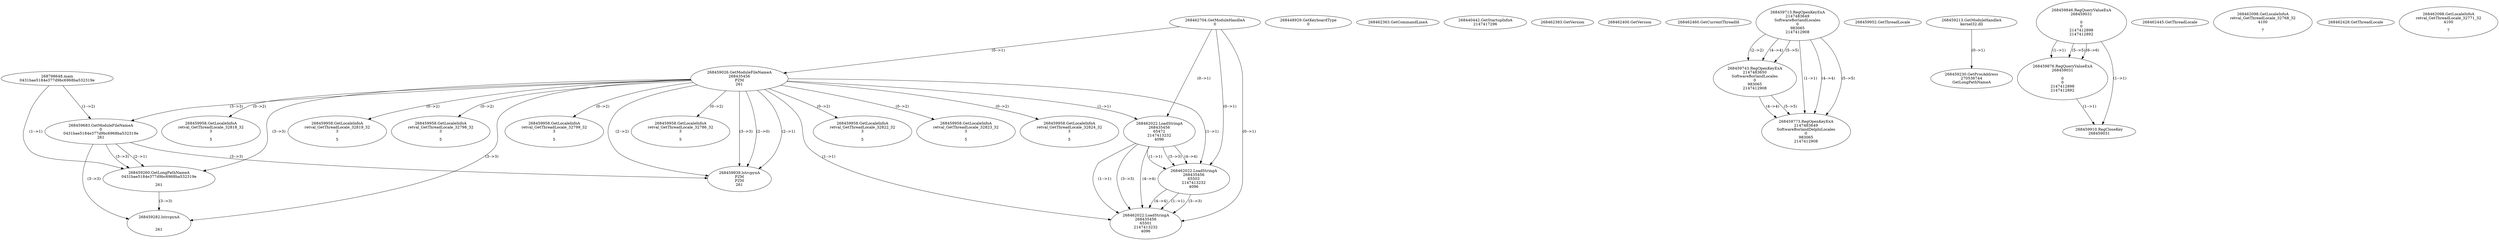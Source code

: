 // Global SCDG with merge call
digraph {
	0 [label="268798648.main
0431bae5184e377d9bc6968ba532319e"]
	1 [label="268462704.GetModuleHandleA
0"]
	2 [label="268448929.GetKeyboardType
0"]
	3 [label="268462363.GetCommandLineA
"]
	4 [label="268440442.GetStartupInfoA
2147417296"]
	5 [label="268462383.GetVersion
"]
	6 [label="268462400.GetVersion
"]
	7 [label="268462460.GetCurrentThreadId
"]
	8 [label="268459026.GetModuleFileNameA
268435456
PZM
261"]
	1 -> 8 [label="(0-->1)"]
	9 [label="268459683.GetModuleFileNameA
0
0431bae5184e377d9bc6968ba532319e
261"]
	0 -> 9 [label="(1-->2)"]
	8 -> 9 [label="(3-->3)"]
	10 [label="268459713.RegOpenKeyExA
2147483649
Software\Borland\Locales
0
983065
2147412908"]
	11 [label="268459743.RegOpenKeyExA
2147483650
Software\Borland\Locales
0
983065
2147412908"]
	10 -> 11 [label="(2-->2)"]
	10 -> 11 [label="(4-->4)"]
	10 -> 11 [label="(5-->5)"]
	12 [label="268459773.RegOpenKeyExA
2147483649
Software\Borland\Delphi\Locales
0
983065
2147412908"]
	10 -> 12 [label="(1-->1)"]
	10 -> 12 [label="(4-->4)"]
	11 -> 12 [label="(4-->4)"]
	10 -> 12 [label="(5-->5)"]
	11 -> 12 [label="(5-->5)"]
	13 [label="268459939.lstrcpynA
PZM
PZM
261"]
	8 -> 13 [label="(2-->1)"]
	8 -> 13 [label="(2-->2)"]
	8 -> 13 [label="(3-->3)"]
	9 -> 13 [label="(3-->3)"]
	8 -> 13 [label="(2-->0)"]
	14 [label="268459952.GetThreadLocale
"]
	15 [label="268459958.GetLocaleInfoA
retval_GetThreadLocale_32822_32
3

5"]
	8 -> 15 [label="(0-->2)"]
	16 [label="268462022.LoadStringA
268435456
65472
2147413232
4096"]
	1 -> 16 [label="(0-->1)"]
	8 -> 16 [label="(1-->1)"]
	17 [label="268459213.GetModuleHandleA
kernel32.dll"]
	18 [label="268459230.GetProcAddress
270536744
GetLongPathNameA"]
	17 -> 18 [label="(0-->1)"]
	19 [label="268459260.GetLongPathNameA
0431bae5184e377d9bc6968ba532319e

261"]
	0 -> 19 [label="(1-->1)"]
	9 -> 19 [label="(2-->1)"]
	8 -> 19 [label="(3-->3)"]
	9 -> 19 [label="(3-->3)"]
	20 [label="268459282.lstrcpynA


261"]
	8 -> 20 [label="(3-->3)"]
	9 -> 20 [label="(3-->3)"]
	19 -> 20 [label="(3-->3)"]
	21 [label="268459846.RegQueryValueExA
268459031

0
0
2147412898
2147412892"]
	22 [label="268459876.RegQueryValueExA
268459031

0
0
2147412898
2147412892"]
	21 -> 22 [label="(1-->1)"]
	21 -> 22 [label="(5-->5)"]
	21 -> 22 [label="(6-->6)"]
	23 [label="268459910.RegCloseKey
268459031"]
	21 -> 23 [label="(1-->1)"]
	22 -> 23 [label="(1-->1)"]
	24 [label="268459958.GetLocaleInfoA
retval_GetThreadLocale_32823_32
3

5"]
	8 -> 24 [label="(0-->2)"]
	25 [label="268459958.GetLocaleInfoA
retval_GetThreadLocale_32824_32
3

5"]
	8 -> 25 [label="(0-->2)"]
	26 [label="268462445.GetThreadLocale
"]
	27 [label="268462098.GetLocaleInfoA
retval_GetThreadLocale_32768_32
4100

7"]
	28 [label="268459958.GetLocaleInfoA
retval_GetThreadLocale_32818_32
3

5"]
	8 -> 28 [label="(0-->2)"]
	29 [label="268462022.LoadStringA
268435456
65503
2147413232
4096"]
	1 -> 29 [label="(0-->1)"]
	8 -> 29 [label="(1-->1)"]
	16 -> 29 [label="(1-->1)"]
	16 -> 29 [label="(3-->3)"]
	16 -> 29 [label="(4-->4)"]
	30 [label="268462428.GetThreadLocale
"]
	31 [label="268462098.GetLocaleInfoA
retval_GetThreadLocale_32771_32
4100

7"]
	32 [label="268459958.GetLocaleInfoA
retval_GetThreadLocale_32819_32
3

5"]
	8 -> 32 [label="(0-->2)"]
	33 [label="268459958.GetLocaleInfoA
retval_GetThreadLocale_32798_32
3

5"]
	8 -> 33 [label="(0-->2)"]
	34 [label="268462022.LoadStringA
268435456
65501
2147413232
4096"]
	1 -> 34 [label="(0-->1)"]
	8 -> 34 [label="(1-->1)"]
	16 -> 34 [label="(1-->1)"]
	29 -> 34 [label="(1-->1)"]
	16 -> 34 [label="(3-->3)"]
	29 -> 34 [label="(3-->3)"]
	16 -> 34 [label="(4-->4)"]
	29 -> 34 [label="(4-->4)"]
	35 [label="268459958.GetLocaleInfoA
retval_GetThreadLocale_32799_32
3

5"]
	8 -> 35 [label="(0-->2)"]
	36 [label="268459958.GetLocaleInfoA
retval_GetThreadLocale_32786_32
3

5"]
	8 -> 36 [label="(0-->2)"]
}
